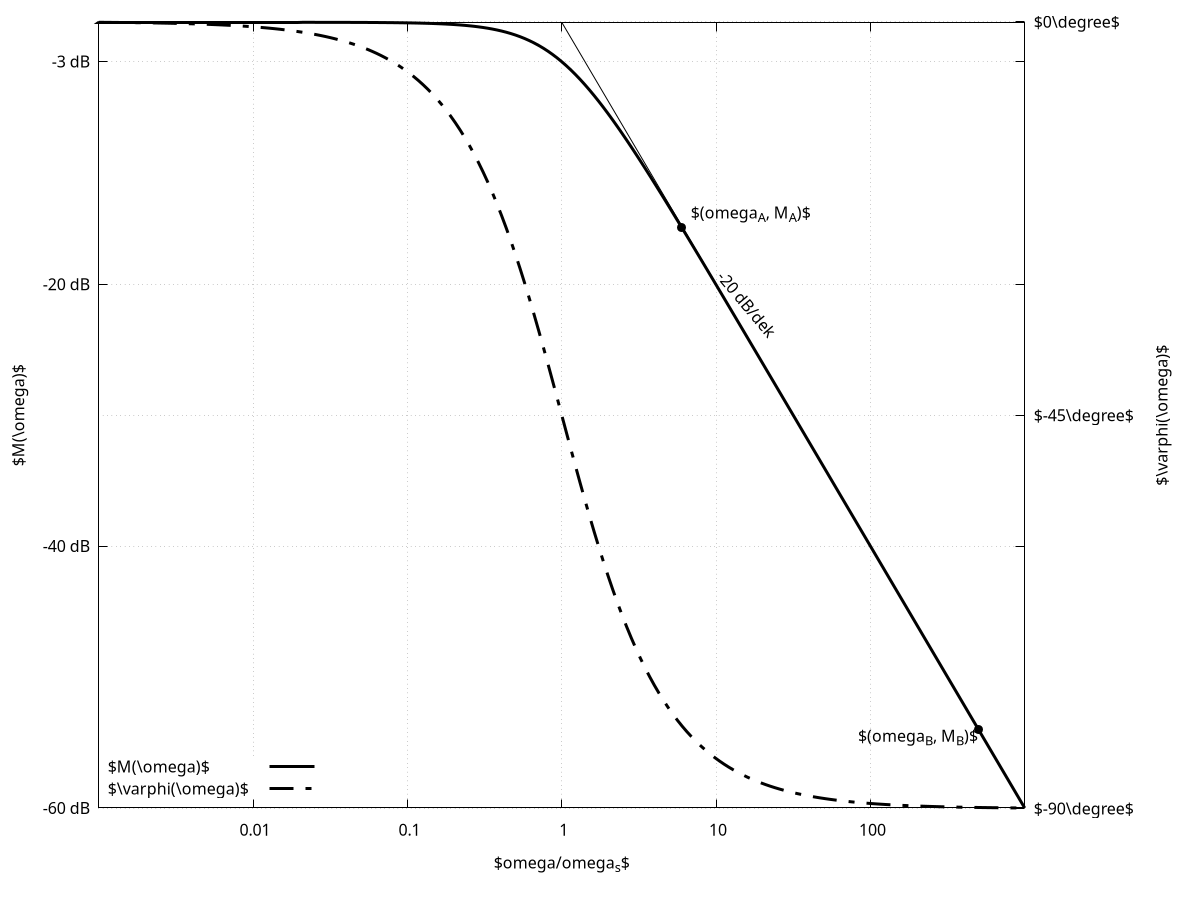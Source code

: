 # vim: set syntax=gnuplot:
set term epslatex size 14cm,7cm;
set output "lpas9/inert/bode.tex";
set key left bottom Left;
set xtics (0.01, 0.10,  1.00, 10.00, 100.00);
set ytics ('-3 dB' -3, '-20 dB' -20, '-40 dB' -40, '-60 dB' -60);
set y2tics ('$0\degree$' 0, '$-45\degree$' -45, '$-90\degree$' -90);
set grid xtics ytics y2tics;
set xlabel '$\omega/\omega_s$';
set ylabel '$M(\omega)$';
set y2label '$\varphi(\omega)$';

set style line 1 lc "black" lt 1 lw 3 pt 7 ps 1;
set style line 2 lc "black" dt 4 lw 3 pt 7 ps 1;
set style line 3 lc "black" lt 1 lw 1 pt 7 ps 1;

set logscale x 10;

w(t) = 10**t;
P(w) = 1.0/(1.0 + w**2);
Q(w) = -w/(1.0 + w**2);
A(w) = sqrt(P(w)**2 + Q(w)**2);
M(w) = 20 * log10(A(w));
phi(w) = 180/pi * atan2(Q(w), P(w));

set label 1 '-20 dB/dek' at 10, -20 offset 0.5,0.5 rotate by -50 left;
set label 2 '$(\omega_A, M_A)$' at 6, M(6) point ls 1 offset 0.5, 0.5;
set label 3 '$(\omega_B, M_B)$' at 500, M(500) right point ls 1 offset -0.5,-0.5;

set arrow from 1,0 to 1E3,-60 ls 3 nohead;

plot sample [t=-3:3:0.03] '+' using (w(t)):(M(w(t))) with lines ls 1 title '$M(\omega)$' axes x1y1, \
     [t=-3:3:0.03] '+' using (w(t)):(phi(w(t))) with lines ls 2 title '$\varphi(\omega)$' axes x1y2;
